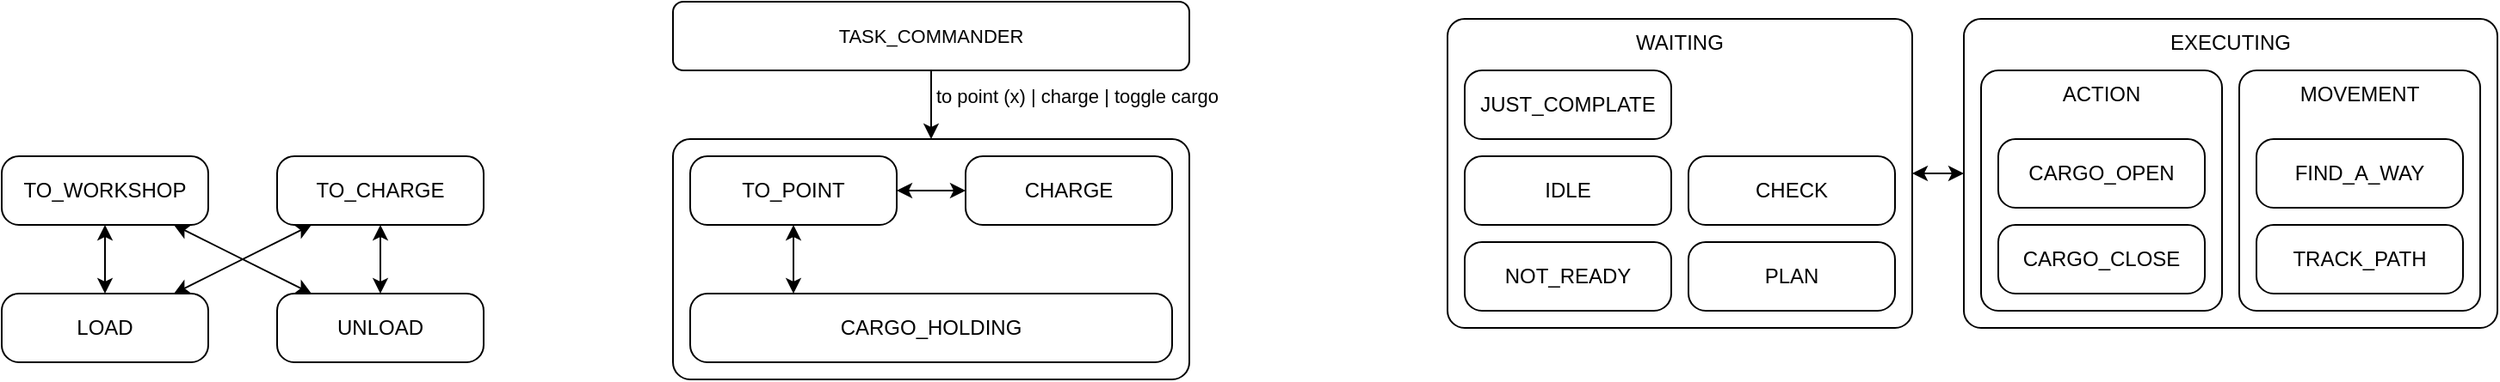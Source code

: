 <mxfile version="24.7.8">
  <diagram name="第 1 页" id="yGpQJ5RgWdE0CJdaR095">
    <mxGraphModel dx="988" dy="970" grid="0" gridSize="10" guides="1" tooltips="1" connect="1" arrows="1" fold="1" page="0" pageScale="1" pageWidth="827" pageHeight="1169" math="0" shadow="0">
      <root>
        <mxCell id="0" />
        <mxCell id="1" parent="0" />
        <mxCell id="NB4CAS0sDc5IZvhmyKRq-21" value="" style="rounded=1;whiteSpace=wrap;html=1;fontFamily=Helvetica;fontSize=11;fontColor=default;labelBackgroundColor=default;absoluteArcSize=1;" vertex="1" parent="1">
          <mxGeometry x="390" y="-10" width="300" height="140" as="geometry" />
        </mxCell>
        <mxCell id="NB4CAS0sDc5IZvhmyKRq-1" value="TO_WORKSHOP" style="rounded=1;whiteSpace=wrap;html=1;absoluteArcSize=1;" vertex="1" parent="1">
          <mxGeometry width="120" height="40" as="geometry" />
        </mxCell>
        <mxCell id="NB4CAS0sDc5IZvhmyKRq-14" style="rounded=0;orthogonalLoop=1;jettySize=auto;html=1;startArrow=classic;startFill=1;" edge="1" parent="1" source="NB4CAS0sDc5IZvhmyKRq-2" target="NB4CAS0sDc5IZvhmyKRq-3">
          <mxGeometry relative="1" as="geometry" />
        </mxCell>
        <mxCell id="NB4CAS0sDc5IZvhmyKRq-2" value="TO_CHARGE" style="rounded=1;whiteSpace=wrap;html=1;absoluteArcSize=1;" vertex="1" parent="1">
          <mxGeometry x="160" width="120" height="40" as="geometry" />
        </mxCell>
        <mxCell id="NB4CAS0sDc5IZvhmyKRq-10" style="edgeStyle=orthogonalEdgeStyle;rounded=0;orthogonalLoop=1;jettySize=auto;html=1;startArrow=classic;startFill=1;" edge="1" parent="1" source="NB4CAS0sDc5IZvhmyKRq-3" target="NB4CAS0sDc5IZvhmyKRq-1">
          <mxGeometry relative="1" as="geometry" />
        </mxCell>
        <mxCell id="NB4CAS0sDc5IZvhmyKRq-3" value="LOAD" style="rounded=1;whiteSpace=wrap;html=1;absoluteArcSize=1;" vertex="1" parent="1">
          <mxGeometry y="80" width="120" height="40" as="geometry" />
        </mxCell>
        <mxCell id="NB4CAS0sDc5IZvhmyKRq-9" style="rounded=0;orthogonalLoop=1;jettySize=auto;html=1;startArrow=classic;startFill=1;" edge="1" parent="1" source="NB4CAS0sDc5IZvhmyKRq-4" target="NB4CAS0sDc5IZvhmyKRq-1">
          <mxGeometry relative="1" as="geometry" />
        </mxCell>
        <mxCell id="NB4CAS0sDc5IZvhmyKRq-13" style="edgeStyle=orthogonalEdgeStyle;rounded=0;orthogonalLoop=1;jettySize=auto;html=1;startArrow=classic;startFill=1;" edge="1" parent="1" source="NB4CAS0sDc5IZvhmyKRq-4" target="NB4CAS0sDc5IZvhmyKRq-2">
          <mxGeometry relative="1" as="geometry" />
        </mxCell>
        <mxCell id="NB4CAS0sDc5IZvhmyKRq-4" value="UNLOAD" style="rounded=1;whiteSpace=wrap;html=1;absoluteArcSize=1;" vertex="1" parent="1">
          <mxGeometry x="160" y="80" width="120" height="40" as="geometry" />
        </mxCell>
        <mxCell id="NB4CAS0sDc5IZvhmyKRq-17" value="" style="rounded=0;orthogonalLoop=1;jettySize=auto;html=1;startArrow=classic;startFill=1;" edge="1" parent="1" source="NB4CAS0sDc5IZvhmyKRq-15">
          <mxGeometry relative="1" as="geometry">
            <mxPoint x="460" y="80" as="targetPoint" />
          </mxGeometry>
        </mxCell>
        <mxCell id="NB4CAS0sDc5IZvhmyKRq-20" style="edgeStyle=none;shape=connector;rounded=0;orthogonalLoop=1;jettySize=auto;html=1;strokeColor=default;align=center;verticalAlign=middle;fontFamily=Helvetica;fontSize=11;fontColor=default;labelBackgroundColor=default;startArrow=classic;startFill=1;endArrow=classic;" edge="1" parent="1" source="NB4CAS0sDc5IZvhmyKRq-15" target="NB4CAS0sDc5IZvhmyKRq-18">
          <mxGeometry relative="1" as="geometry" />
        </mxCell>
        <mxCell id="NB4CAS0sDc5IZvhmyKRq-15" value="TO_POINT" style="rounded=1;whiteSpace=wrap;html=1;absoluteArcSize=1;" vertex="1" parent="1">
          <mxGeometry x="400" width="120" height="40" as="geometry" />
        </mxCell>
        <mxCell id="NB4CAS0sDc5IZvhmyKRq-18" value="CHARGE" style="rounded=1;whiteSpace=wrap;html=1;absoluteArcSize=1;" vertex="1" parent="1">
          <mxGeometry x="560" width="120" height="40" as="geometry" />
        </mxCell>
        <mxCell id="NB4CAS0sDc5IZvhmyKRq-19" value="&lt;font style=&quot;font-size: 12px;&quot;&gt;CARGO_HOLDING&lt;/font&gt;" style="rounded=1;whiteSpace=wrap;html=1;absoluteArcSize=1;" vertex="1" parent="1">
          <mxGeometry x="400" y="80" width="280" height="40" as="geometry" />
        </mxCell>
        <mxCell id="NB4CAS0sDc5IZvhmyKRq-23" value="" style="edgeStyle=none;shape=connector;rounded=0;orthogonalLoop=1;jettySize=auto;html=1;strokeColor=default;align=center;verticalAlign=middle;fontFamily=Helvetica;fontSize=11;fontColor=default;labelBackgroundColor=default;startArrow=none;startFill=0;endArrow=classic;" edge="1" parent="1" source="NB4CAS0sDc5IZvhmyKRq-22" target="NB4CAS0sDc5IZvhmyKRq-21">
          <mxGeometry relative="1" as="geometry" />
        </mxCell>
        <mxCell id="NB4CAS0sDc5IZvhmyKRq-22" value="TASK_COMMANDER" style="rounded=1;whiteSpace=wrap;html=1;fontFamily=Helvetica;fontSize=11;fontColor=default;labelBackgroundColor=default;" vertex="1" parent="1">
          <mxGeometry x="390" y="-90" width="300" height="40" as="geometry" />
        </mxCell>
        <mxCell id="NB4CAS0sDc5IZvhmyKRq-27" value="to point (x) | charge | toggle cargo" style="text;html=1;align=center;verticalAlign=middle;whiteSpace=wrap;rounded=0;fontFamily=Helvetica;fontSize=11;fontColor=default;labelBackgroundColor=none;" vertex="1" parent="1">
          <mxGeometry x="540" y="-50" width="170" height="30" as="geometry" />
        </mxCell>
        <mxCell id="NB4CAS0sDc5IZvhmyKRq-43" style="edgeStyle=none;shape=connector;rounded=0;orthogonalLoop=1;jettySize=auto;html=1;strokeColor=default;align=center;verticalAlign=middle;fontFamily=Helvetica;fontSize=11;fontColor=default;labelBackgroundColor=default;startArrow=classic;startFill=1;endArrow=classic;" edge="1" parent="1" source="NB4CAS0sDc5IZvhmyKRq-29" target="NB4CAS0sDc5IZvhmyKRq-30">
          <mxGeometry relative="1" as="geometry" />
        </mxCell>
        <mxCell id="NB4CAS0sDc5IZvhmyKRq-29" value="WAITING" style="rounded=1;whiteSpace=wrap;html=1;absoluteArcSize=1;verticalAlign=top;" vertex="1" parent="1">
          <mxGeometry x="840" y="-80" width="270" height="180" as="geometry" />
        </mxCell>
        <mxCell id="NB4CAS0sDc5IZvhmyKRq-30" value="EXECUTING" style="rounded=1;whiteSpace=wrap;html=1;absoluteArcSize=1;verticalAlign=top;" vertex="1" parent="1">
          <mxGeometry x="1140" y="-80" width="310" height="180" as="geometry" />
        </mxCell>
        <mxCell id="NB4CAS0sDc5IZvhmyKRq-32" value="JUST_COMPLATE" style="rounded=1;whiteSpace=wrap;html=1;absoluteArcSize=1;" vertex="1" parent="1">
          <mxGeometry x="850" y="-50" width="120" height="40" as="geometry" />
        </mxCell>
        <mxCell id="NB4CAS0sDc5IZvhmyKRq-33" value="IDLE" style="rounded=1;whiteSpace=wrap;html=1;absoluteArcSize=1;" vertex="1" parent="1">
          <mxGeometry x="850" width="120" height="40" as="geometry" />
        </mxCell>
        <mxCell id="NB4CAS0sDc5IZvhmyKRq-34" value="NOT_READY" style="rounded=1;whiteSpace=wrap;html=1;absoluteArcSize=1;" vertex="1" parent="1">
          <mxGeometry x="850" y="50" width="120" height="40" as="geometry" />
        </mxCell>
        <mxCell id="NB4CAS0sDc5IZvhmyKRq-35" value="CHECK" style="rounded=1;whiteSpace=wrap;html=1;absoluteArcSize=1;" vertex="1" parent="1">
          <mxGeometry x="980" width="120" height="40" as="geometry" />
        </mxCell>
        <mxCell id="NB4CAS0sDc5IZvhmyKRq-36" value="PLAN" style="rounded=1;whiteSpace=wrap;html=1;absoluteArcSize=1;" vertex="1" parent="1">
          <mxGeometry x="980" y="50" width="120" height="40" as="geometry" />
        </mxCell>
        <mxCell id="NB4CAS0sDc5IZvhmyKRq-37" value="ACTION" style="rounded=1;whiteSpace=wrap;html=1;absoluteArcSize=1;verticalAlign=top;" vertex="1" parent="1">
          <mxGeometry x="1150" y="-50" width="140" height="140" as="geometry" />
        </mxCell>
        <mxCell id="NB4CAS0sDc5IZvhmyKRq-38" value="MOVEMENT" style="rounded=1;whiteSpace=wrap;html=1;absoluteArcSize=1;verticalAlign=top;" vertex="1" parent="1">
          <mxGeometry x="1300" y="-50" width="140" height="140" as="geometry" />
        </mxCell>
        <mxCell id="NB4CAS0sDc5IZvhmyKRq-39" value="CARGO_OPEN" style="rounded=1;whiteSpace=wrap;html=1;absoluteArcSize=1;" vertex="1" parent="1">
          <mxGeometry x="1160" y="-10" width="120" height="40" as="geometry" />
        </mxCell>
        <mxCell id="NB4CAS0sDc5IZvhmyKRq-40" value="CARGO_CLOSE" style="rounded=1;whiteSpace=wrap;html=1;absoluteArcSize=1;" vertex="1" parent="1">
          <mxGeometry x="1160" y="40" width="120" height="40" as="geometry" />
        </mxCell>
        <mxCell id="NB4CAS0sDc5IZvhmyKRq-41" value="FIND_A_WAY" style="rounded=1;whiteSpace=wrap;html=1;absoluteArcSize=1;" vertex="1" parent="1">
          <mxGeometry x="1310" y="-10" width="120" height="40" as="geometry" />
        </mxCell>
        <mxCell id="NB4CAS0sDc5IZvhmyKRq-42" value="TRACK_PATH" style="rounded=1;whiteSpace=wrap;html=1;absoluteArcSize=1;" vertex="1" parent="1">
          <mxGeometry x="1310" y="40" width="120" height="40" as="geometry" />
        </mxCell>
      </root>
    </mxGraphModel>
  </diagram>
</mxfile>
